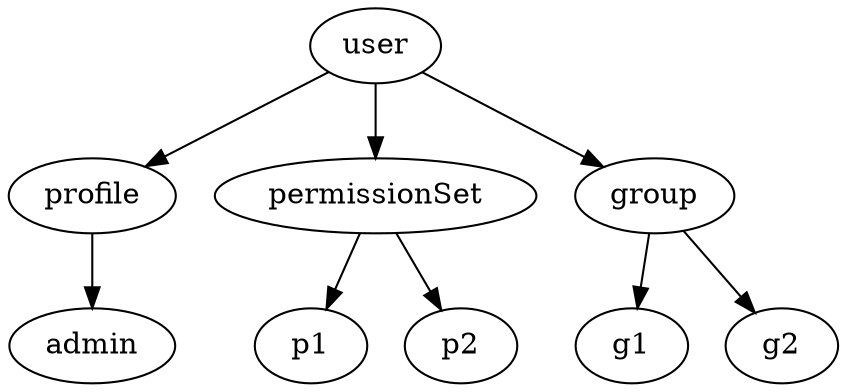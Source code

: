 digraph user {
   
 user -> profile 
 profile -> admin
 user -> permissionSet
 permissionSet->p1
 permissionSet->p2
 user -> group
 group -> g1
 group -> g2
}

